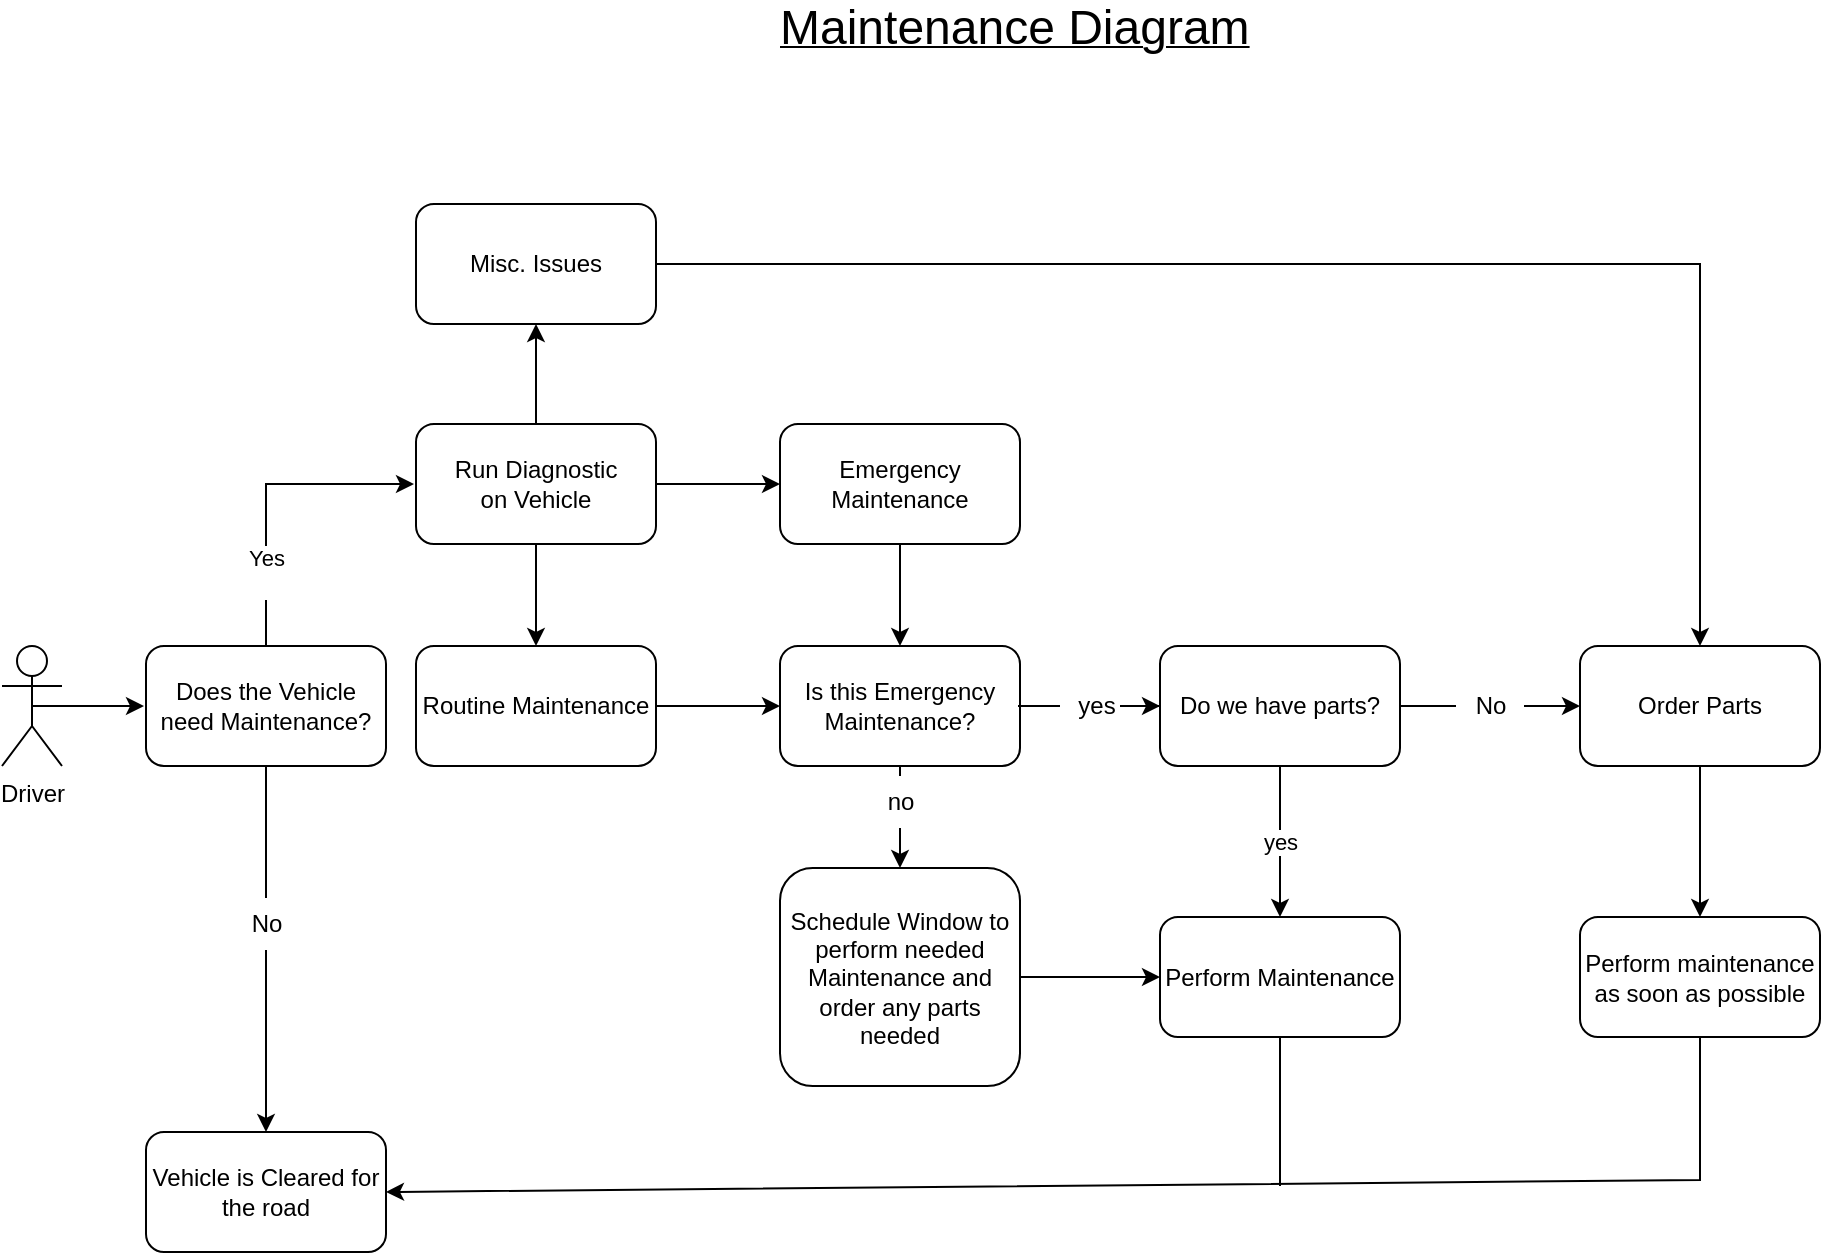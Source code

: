 <mxfile version="20.6.2" type="github" pages="4">
  <diagram id="TsaQheFwnJl8io0RjeQC" name="Page-1">
    <mxGraphModel dx="1308" dy="752" grid="0" gridSize="10" guides="1" tooltips="1" connect="1" arrows="1" fold="1" page="1" pageScale="1" pageWidth="1400" pageHeight="850" math="0" shadow="0">
      <root>
        <mxCell id="0" />
        <mxCell id="1" parent="0" />
        <mxCell id="l5XiNXf4ofkBIq88k6M6-1" value="Driver" style="shape=umlActor;verticalLabelPosition=bottom;verticalAlign=top;html=1;" vertex="1" parent="1">
          <mxGeometry x="30" y="395" width="30" height="60" as="geometry" />
        </mxCell>
        <mxCell id="l5XiNXf4ofkBIq88k6M6-2" value="" style="endArrow=classic;html=1;rounded=0;exitX=0.5;exitY=0.5;exitDx=0;exitDy=0;exitPerimeter=0;" edge="1" parent="1" source="l5XiNXf4ofkBIq88k6M6-1">
          <mxGeometry width="50" height="50" relative="1" as="geometry">
            <mxPoint x="546" y="405" as="sourcePoint" />
            <mxPoint x="101" y="425" as="targetPoint" />
          </mxGeometry>
        </mxCell>
        <mxCell id="l5XiNXf4ofkBIq88k6M6-124" style="edgeStyle=orthogonalEdgeStyle;rounded=0;orthogonalLoop=1;jettySize=auto;html=1;startArrow=none;" edge="1" parent="1" source="l5XiNXf4ofkBIq88k6M6-125" target="l5XiNXf4ofkBIq88k6M6-123">
          <mxGeometry relative="1" as="geometry" />
        </mxCell>
        <mxCell id="l5XiNXf4ofkBIq88k6M6-3" value="Does the Vehicle need Maintenance?" style="rounded=1;whiteSpace=wrap;html=1;" vertex="1" parent="1">
          <mxGeometry x="102" y="395" width="120" height="60" as="geometry" />
        </mxCell>
        <mxCell id="l5XiNXf4ofkBIq88k6M6-4" value="" style="endArrow=classic;html=1;rounded=0;exitX=0.5;exitY=0;exitDx=0;exitDy=0;" edge="1" parent="1" source="l5XiNXf4ofkBIq88k6M6-3">
          <mxGeometry relative="1" as="geometry">
            <mxPoint x="149" y="347" as="sourcePoint" />
            <mxPoint x="236" y="314" as="targetPoint" />
            <Array as="points">
              <mxPoint x="162" y="314" />
            </Array>
          </mxGeometry>
        </mxCell>
        <mxCell id="l5XiNXf4ofkBIq88k6M6-5" value="&lt;div&gt;Yes&lt;/div&gt;&lt;div&gt;&lt;br&gt;&lt;/div&gt;" style="edgeLabel;resizable=0;html=1;align=center;verticalAlign=middle;" connectable="0" vertex="1" parent="l5XiNXf4ofkBIq88k6M6-4">
          <mxGeometry relative="1" as="geometry">
            <mxPoint y="40" as="offset" />
          </mxGeometry>
        </mxCell>
        <mxCell id="l5XiNXf4ofkBIq88k6M6-84" style="edgeStyle=orthogonalEdgeStyle;rounded=0;orthogonalLoop=1;jettySize=auto;html=1;" edge="1" parent="1" source="l5XiNXf4ofkBIq88k6M6-82" target="l5XiNXf4ofkBIq88k6M6-83">
          <mxGeometry relative="1" as="geometry" />
        </mxCell>
        <mxCell id="l5XiNXf4ofkBIq88k6M6-86" style="edgeStyle=orthogonalEdgeStyle;rounded=0;orthogonalLoop=1;jettySize=auto;html=1;exitX=1;exitY=0.5;exitDx=0;exitDy=0;" edge="1" parent="1" source="l5XiNXf4ofkBIq88k6M6-82" target="l5XiNXf4ofkBIq88k6M6-85">
          <mxGeometry relative="1" as="geometry" />
        </mxCell>
        <mxCell id="l5XiNXf4ofkBIq88k6M6-143" style="edgeStyle=elbowEdgeStyle;rounded=0;orthogonalLoop=1;jettySize=auto;html=1;exitX=0.5;exitY=0;exitDx=0;exitDy=0;" edge="1" parent="1" source="l5XiNXf4ofkBIq88k6M6-82" target="l5XiNXf4ofkBIq88k6M6-142">
          <mxGeometry relative="1" as="geometry" />
        </mxCell>
        <mxCell id="l5XiNXf4ofkBIq88k6M6-82" value="&lt;div&gt;Run Diagnostic&lt;/div&gt;&lt;div&gt;on Vehicle&lt;br&gt;&lt;/div&gt;" style="rounded=1;whiteSpace=wrap;html=1;" vertex="1" parent="1">
          <mxGeometry x="237" y="284" width="120" height="60" as="geometry" />
        </mxCell>
        <mxCell id="l5XiNXf4ofkBIq88k6M6-95" style="edgeStyle=orthogonalEdgeStyle;rounded=0;orthogonalLoop=1;jettySize=auto;html=1;exitX=1;exitY=0.5;exitDx=0;exitDy=0;" edge="1" parent="1" source="l5XiNXf4ofkBIq88k6M6-83" target="l5XiNXf4ofkBIq88k6M6-94">
          <mxGeometry relative="1" as="geometry" />
        </mxCell>
        <mxCell id="l5XiNXf4ofkBIq88k6M6-83" value="Routine Maintenance" style="rounded=1;whiteSpace=wrap;html=1;" vertex="1" parent="1">
          <mxGeometry x="237" y="395" width="120" height="60" as="geometry" />
        </mxCell>
        <mxCell id="l5XiNXf4ofkBIq88k6M6-106" style="edgeStyle=orthogonalEdgeStyle;rounded=0;orthogonalLoop=1;jettySize=auto;html=1;exitX=0.5;exitY=1;exitDx=0;exitDy=0;entryX=0.5;entryY=0;entryDx=0;entryDy=0;" edge="1" parent="1" source="l5XiNXf4ofkBIq88k6M6-85" target="l5XiNXf4ofkBIq88k6M6-94">
          <mxGeometry relative="1" as="geometry" />
        </mxCell>
        <mxCell id="l5XiNXf4ofkBIq88k6M6-85" value="&lt;div&gt;Emergency &lt;br&gt;&lt;/div&gt;&lt;div&gt;Maintenance&lt;br&gt;&lt;/div&gt;" style="rounded=1;whiteSpace=wrap;html=1;" vertex="1" parent="1">
          <mxGeometry x="419" y="284" width="120" height="60" as="geometry" />
        </mxCell>
        <mxCell id="l5XiNXf4ofkBIq88k6M6-147" style="edgeStyle=elbowEdgeStyle;rounded=0;orthogonalLoop=1;jettySize=auto;elbow=vertical;html=1;exitX=0.5;exitY=1;exitDx=0;exitDy=0;startArrow=none;" edge="1" parent="1" source="l5XiNXf4ofkBIq88k6M6-148" target="l5XiNXf4ofkBIq88k6M6-146">
          <mxGeometry relative="1" as="geometry" />
        </mxCell>
        <mxCell id="l5XiNXf4ofkBIq88k6M6-94" value="Is this Emergency Maintenance?" style="rounded=1;whiteSpace=wrap;html=1;" vertex="1" parent="1">
          <mxGeometry x="419" y="395" width="120" height="60" as="geometry" />
        </mxCell>
        <mxCell id="l5XiNXf4ofkBIq88k6M6-110" value="" style="edgeStyle=orthogonalEdgeStyle;rounded=0;orthogonalLoop=1;jettySize=auto;html=1;" edge="1" parent="1" source="l5XiNXf4ofkBIq88k6M6-101" target="l5XiNXf4ofkBIq88k6M6-109">
          <mxGeometry relative="1" as="geometry" />
        </mxCell>
        <mxCell id="l5XiNXf4ofkBIq88k6M6-101" value="yes" style="text;html=1;align=center;verticalAlign=middle;resizable=0;points=[];autosize=1;strokeColor=none;fillColor=none;" vertex="1" parent="1">
          <mxGeometry x="558" y="412" width="37" height="26" as="geometry" />
        </mxCell>
        <mxCell id="l5XiNXf4ofkBIq88k6M6-102" value="" style="edgeStyle=orthogonalEdgeStyle;rounded=0;orthogonalLoop=1;jettySize=auto;html=1;exitX=1;exitY=0.5;exitDx=0;exitDy=0;endArrow=none;" edge="1" parent="1" source="l5XiNXf4ofkBIq88k6M6-94" target="l5XiNXf4ofkBIq88k6M6-101">
          <mxGeometry relative="1" as="geometry">
            <mxPoint x="539" y="425" as="sourcePoint" />
            <mxPoint x="620" y="425" as="targetPoint" />
          </mxGeometry>
        </mxCell>
        <mxCell id="l5XiNXf4ofkBIq88k6M6-114" style="edgeStyle=orthogonalEdgeStyle;rounded=0;orthogonalLoop=1;jettySize=auto;html=1;startArrow=none;" edge="1" parent="1" source="l5XiNXf4ofkBIq88k6M6-117" target="l5XiNXf4ofkBIq88k6M6-113">
          <mxGeometry relative="1" as="geometry" />
        </mxCell>
        <mxCell id="l5XiNXf4ofkBIq88k6M6-109" value="Do we have parts?" style="rounded=1;whiteSpace=wrap;html=1;" vertex="1" parent="1">
          <mxGeometry x="609" y="395" width="120" height="60" as="geometry" />
        </mxCell>
        <mxCell id="l5XiNXf4ofkBIq88k6M6-129" style="edgeStyle=orthogonalEdgeStyle;rounded=0;orthogonalLoop=1;jettySize=auto;html=1;" edge="1" parent="1" source="l5XiNXf4ofkBIq88k6M6-113" target="l5XiNXf4ofkBIq88k6M6-128">
          <mxGeometry relative="1" as="geometry" />
        </mxCell>
        <mxCell id="l5XiNXf4ofkBIq88k6M6-113" value="Order Parts" style="rounded=1;whiteSpace=wrap;html=1;" vertex="1" parent="1">
          <mxGeometry x="819" y="395" width="120" height="60" as="geometry" />
        </mxCell>
        <mxCell id="l5XiNXf4ofkBIq88k6M6-117" value="No" style="text;html=1;align=center;verticalAlign=middle;resizable=0;points=[];autosize=1;strokeColor=none;fillColor=none;" vertex="1" parent="1">
          <mxGeometry x="757" y="412" width="34" height="26" as="geometry" />
        </mxCell>
        <mxCell id="l5XiNXf4ofkBIq88k6M6-118" value="" style="edgeStyle=orthogonalEdgeStyle;rounded=0;orthogonalLoop=1;jettySize=auto;html=1;endArrow=none;" edge="1" parent="1" source="l5XiNXf4ofkBIq88k6M6-109" target="l5XiNXf4ofkBIq88k6M6-117">
          <mxGeometry relative="1" as="geometry">
            <mxPoint x="729" y="425" as="sourcePoint" />
            <mxPoint x="819" y="425" as="targetPoint" />
          </mxGeometry>
        </mxCell>
        <mxCell id="l5XiNXf4ofkBIq88k6M6-123" value="Vehicle is Cleared for the road" style="rounded=1;whiteSpace=wrap;html=1;" vertex="1" parent="1">
          <mxGeometry x="102" y="638" width="120" height="60" as="geometry" />
        </mxCell>
        <mxCell id="l5XiNXf4ofkBIq88k6M6-125" value="No" style="text;html=1;align=center;verticalAlign=middle;resizable=0;points=[];autosize=1;strokeColor=none;fillColor=none;" vertex="1" parent="1">
          <mxGeometry x="145" y="521" width="34" height="26" as="geometry" />
        </mxCell>
        <mxCell id="l5XiNXf4ofkBIq88k6M6-126" value="" style="edgeStyle=orthogonalEdgeStyle;rounded=0;orthogonalLoop=1;jettySize=auto;html=1;endArrow=none;" edge="1" parent="1" source="l5XiNXf4ofkBIq88k6M6-3" target="l5XiNXf4ofkBIq88k6M6-125">
          <mxGeometry relative="1" as="geometry">
            <mxPoint x="162" y="455" as="sourcePoint" />
            <mxPoint x="162" y="638" as="targetPoint" />
          </mxGeometry>
        </mxCell>
        <mxCell id="l5XiNXf4ofkBIq88k6M6-155" style="edgeStyle=none;rounded=0;orthogonalLoop=1;jettySize=auto;html=1;exitX=0.5;exitY=1;exitDx=0;exitDy=0;entryX=1;entryY=0.5;entryDx=0;entryDy=0;elbow=vertical;" edge="1" parent="1" source="l5XiNXf4ofkBIq88k6M6-128" target="l5XiNXf4ofkBIq88k6M6-123">
          <mxGeometry relative="1" as="geometry">
            <Array as="points">
              <mxPoint x="879" y="662" />
            </Array>
          </mxGeometry>
        </mxCell>
        <mxCell id="l5XiNXf4ofkBIq88k6M6-128" value="Perform maintenance as soon as possible" style="rounded=1;whiteSpace=wrap;html=1;" vertex="1" parent="1">
          <mxGeometry x="819" y="530.5" width="120" height="60" as="geometry" />
        </mxCell>
        <mxCell id="l5XiNXf4ofkBIq88k6M6-139" style="edgeStyle=elbowEdgeStyle;rounded=0;orthogonalLoop=1;jettySize=auto;html=1;exitX=1;exitY=0.5;exitDx=0;exitDy=0;" edge="1" parent="1">
          <mxGeometry relative="1" as="geometry">
            <mxPoint x="357" y="216" as="sourcePoint" />
            <mxPoint x="357" y="216" as="targetPoint" />
          </mxGeometry>
        </mxCell>
        <mxCell id="l5XiNXf4ofkBIq88k6M6-144" style="edgeStyle=elbowEdgeStyle;rounded=0;orthogonalLoop=1;jettySize=auto;elbow=vertical;html=1;exitX=1;exitY=0.5;exitDx=0;exitDy=0;entryX=0.5;entryY=0;entryDx=0;entryDy=0;" edge="1" parent="1" source="l5XiNXf4ofkBIq88k6M6-142" target="l5XiNXf4ofkBIq88k6M6-113">
          <mxGeometry relative="1" as="geometry">
            <Array as="points">
              <mxPoint x="614" y="204" />
            </Array>
          </mxGeometry>
        </mxCell>
        <mxCell id="l5XiNXf4ofkBIq88k6M6-142" value="Misc. Issues" style="rounded=1;whiteSpace=wrap;html=1;" vertex="1" parent="1">
          <mxGeometry x="237" y="174" width="120" height="60" as="geometry" />
        </mxCell>
        <mxCell id="l5XiNXf4ofkBIq88k6M6-159" style="edgeStyle=none;rounded=0;orthogonalLoop=1;jettySize=auto;html=1;exitX=1;exitY=0.5;exitDx=0;exitDy=0;entryX=0;entryY=0.5;entryDx=0;entryDy=0;elbow=vertical;" edge="1" parent="1" source="l5XiNXf4ofkBIq88k6M6-146" target="l5XiNXf4ofkBIq88k6M6-151">
          <mxGeometry relative="1" as="geometry" />
        </mxCell>
        <mxCell id="l5XiNXf4ofkBIq88k6M6-146" value="Schedule Window to perform needed Maintenance and order any parts needed" style="rounded=1;whiteSpace=wrap;html=1;" vertex="1" parent="1">
          <mxGeometry x="419" y="506" width="120" height="109" as="geometry" />
        </mxCell>
        <mxCell id="l5XiNXf4ofkBIq88k6M6-148" value="no" style="text;html=1;align=center;verticalAlign=middle;resizable=0;points=[];autosize=1;strokeColor=none;fillColor=none;" vertex="1" parent="1">
          <mxGeometry x="463" y="460" width="32" height="26" as="geometry" />
        </mxCell>
        <mxCell id="l5XiNXf4ofkBIq88k6M6-149" value="" style="edgeStyle=elbowEdgeStyle;rounded=0;orthogonalLoop=1;jettySize=auto;elbow=vertical;html=1;exitX=0.5;exitY=1;exitDx=0;exitDy=0;endArrow=none;" edge="1" parent="1" source="l5XiNXf4ofkBIq88k6M6-94" target="l5XiNXf4ofkBIq88k6M6-148">
          <mxGeometry relative="1" as="geometry">
            <mxPoint x="479" y="455" as="sourcePoint" />
            <mxPoint x="479" y="515" as="targetPoint" />
          </mxGeometry>
        </mxCell>
        <mxCell id="l5XiNXf4ofkBIq88k6M6-151" value="Perform Maintenance" style="rounded=1;whiteSpace=wrap;html=1;" vertex="1" parent="1">
          <mxGeometry x="609" y="530.5" width="120" height="60" as="geometry" />
        </mxCell>
        <mxCell id="l5XiNXf4ofkBIq88k6M6-158" value="" style="endArrow=none;html=1;rounded=0;elbow=vertical;exitX=0.5;exitY=1;exitDx=0;exitDy=0;" edge="1" parent="1" source="l5XiNXf4ofkBIq88k6M6-151">
          <mxGeometry width="50" height="50" relative="1" as="geometry">
            <mxPoint x="467" y="474" as="sourcePoint" />
            <mxPoint x="669" y="665" as="targetPoint" />
          </mxGeometry>
        </mxCell>
        <mxCell id="l5XiNXf4ofkBIq88k6M6-160" value="yes" style="endArrow=classic;html=1;rounded=0;elbow=vertical;exitX=0.5;exitY=1;exitDx=0;exitDy=0;entryX=0.5;entryY=0;entryDx=0;entryDy=0;" edge="1" parent="1" source="l5XiNXf4ofkBIq88k6M6-109" target="l5XiNXf4ofkBIq88k6M6-151">
          <mxGeometry relative="1" as="geometry">
            <mxPoint x="441" y="449" as="sourcePoint" />
            <mxPoint x="541" y="449" as="targetPoint" />
          </mxGeometry>
        </mxCell>
        <mxCell id="Xlkd8DCgawLNuCIT_Gkl-2" value="&lt;u&gt;&lt;font style=&quot;font-size: 24px;&quot; face=&quot;Helvetica&quot;&gt;Maintenance Diagram&lt;/font&gt;&lt;/u&gt;" style="text;html=1;strokeColor=none;fillColor=none;spacing=5;spacingTop=-20;whiteSpace=wrap;overflow=hidden;rounded=0;" vertex="1" parent="1">
          <mxGeometry x="413.5" y="82" width="326" height="120" as="geometry" />
        </mxCell>
      </root>
    </mxGraphModel>
  </diagram>
  <diagram id="VE_yrZYhdTG2sh2lcRNL" name="Page-2">
    <mxGraphModel dx="1308" dy="752" grid="0" gridSize="10" guides="1" tooltips="1" connect="1" arrows="1" fold="1" page="1" pageScale="1" pageWidth="1400" pageHeight="850" math="0" shadow="0">
      <root>
        <mxCell id="0" />
        <mxCell id="1" parent="0" />
        <mxCell id="F51UcJmiK3R3hDUBtmOs-1" value="Package Diagram" style="text;html=1;strokeColor=none;fillColor=none;spacing=5;spacingTop=-20;whiteSpace=wrap;overflow=hidden;rounded=0;fontFamily=Helvetica;fontSize=24;" vertex="1" parent="1">
          <mxGeometry x="455" y="36" width="295" height="120" as="geometry" />
        </mxCell>
        <mxCell id="F51UcJmiK3R3hDUBtmOs-3" value="&lt;div align=&quot;left&quot;&gt;&lt;font style=&quot;font-size: 12px;&quot;&gt;+Hire()&lt;/font&gt;&lt;/div&gt;&lt;div align=&quot;left&quot;&gt;&lt;font style=&quot;font-size: 12px;&quot;&gt;+Leave()&lt;/font&gt;&lt;/div&gt;&lt;div align=&quot;left&quot;&gt;&lt;font style=&quot;font-size: 12px;&quot;&gt;+Auth()&lt;/font&gt;&lt;/div&gt;&lt;div align=&quot;left&quot;&gt;&lt;font style=&quot;font-size: 12px;&quot;&gt;+Logout()&lt;br&gt;&lt;/font&gt;&lt;/div&gt;" style="shape=folder;fontStyle=1;spacingTop=10;tabWidth=100;tabHeight=19;tabPosition=left;html=1;fontFamily=Helvetica;fontSize=24;align=left;" vertex="1" parent="1">
          <mxGeometry x="67" y="184" width="279" height="179" as="geometry" />
        </mxCell>
        <mxCell id="F51UcJmiK3R3hDUBtmOs-4" value="Personnel" style="text;html=1;align=center;verticalAlign=middle;resizable=0;points=[];autosize=1;strokeColor=none;fillColor=none;fontSize=12;fontFamily=Helvetica;" vertex="1" parent="1">
          <mxGeometry x="67" y="182" width="75" height="26" as="geometry" />
        </mxCell>
        <mxCell id="F51UcJmiK3R3hDUBtmOs-20" style="edgeStyle=none;rounded=0;orthogonalLoop=1;jettySize=auto;html=1;exitX=0.75;exitY=1;exitDx=0;exitDy=0;exitPerimeter=0;entryX=0.737;entryY=0.099;entryDx=0;entryDy=0;entryPerimeter=0;fontFamily=Helvetica;fontSize=12;elbow=vertical;" edge="1" parent="1" source="F51UcJmiK3R3hDUBtmOs-5" target="F51UcJmiK3R3hDUBtmOs-17">
          <mxGeometry relative="1" as="geometry" />
        </mxCell>
        <mxCell id="F51UcJmiK3R3hDUBtmOs-5" value="&lt;div align=&quot;left&quot;&gt;+Assign()&lt;/div&gt;&lt;div align=&quot;left&quot;&gt;+Maintain()&lt;/div&gt;&lt;div align=&quot;left&quot;&gt;+Buy()&lt;/div&gt;&lt;div align=&quot;left&quot;&gt;+Sell()&lt;br&gt;&lt;/div&gt;" style="shape=folder;fontStyle=1;spacingTop=10;tabWidth=111;tabHeight=20;tabPosition=left;html=1;fontFamily=Helvetica;fontSize=12;align=left;" vertex="1" parent="1">
          <mxGeometry x="461" y="193" width="261" height="174" as="geometry" />
        </mxCell>
        <mxCell id="F51UcJmiK3R3hDUBtmOs-7" value="Vehicles" style="text;html=1;align=center;verticalAlign=middle;resizable=0;points=[];autosize=1;strokeColor=none;fillColor=none;fontSize=12;fontFamily=Helvetica;" vertex="1" parent="1">
          <mxGeometry x="461" y="191" width="64" height="26" as="geometry" />
        </mxCell>
        <mxCell id="F51UcJmiK3R3hDUBtmOs-8" value="&lt;div align=&quot;left&quot;&gt;+Assembly()&lt;/div&gt;" style="shape=folder;fontStyle=1;spacingTop=10;tabWidth=115;tabHeight=19;tabPosition=left;html=1;fontFamily=Helvetica;fontSize=12;align=left;" vertex="1" parent="1">
          <mxGeometry x="849" y="184" width="264" height="186" as="geometry" />
        </mxCell>
        <mxCell id="F51UcJmiK3R3hDUBtmOs-9" value="Parts" style="text;html=1;align=center;verticalAlign=middle;resizable=0;points=[];autosize=1;strokeColor=none;fillColor=none;fontSize=12;fontFamily=Helvetica;" vertex="1" parent="1">
          <mxGeometry x="849" y="182" width="47" height="26" as="geometry" />
        </mxCell>
        <mxCell id="F51UcJmiK3R3hDUBtmOs-10" value="" style="endArrow=block;dashed=1;endFill=0;endSize=12;html=1;rounded=0;fontFamily=Helvetica;fontSize=12;elbow=vertical;exitX=0;exitY=0;exitDx=279;exitDy=99;exitPerimeter=0;" edge="1" parent="1" source="F51UcJmiK3R3hDUBtmOs-3" target="F51UcJmiK3R3hDUBtmOs-5">
          <mxGeometry width="160" relative="1" as="geometry">
            <mxPoint x="547" y="385" as="sourcePoint" />
            <mxPoint x="707" y="385" as="targetPoint" />
          </mxGeometry>
        </mxCell>
        <mxCell id="F51UcJmiK3R3hDUBtmOs-13" value="" style="endArrow=block;dashed=1;endFill=0;endSize=12;html=1;rounded=0;fontFamily=Helvetica;fontSize=12;elbow=vertical;exitX=0;exitY=0;exitDx=261;exitDy=97;exitPerimeter=0;" edge="1" parent="1" source="F51UcJmiK3R3hDUBtmOs-5">
          <mxGeometry width="160" relative="1" as="geometry">
            <mxPoint x="734" y="291.41" as="sourcePoint" />
            <mxPoint x="849" y="290.005" as="targetPoint" />
          </mxGeometry>
        </mxCell>
        <mxCell id="F51UcJmiK3R3hDUBtmOs-14" value="" style="endArrow=block;dashed=1;endFill=0;endSize=12;html=1;rounded=0;fontFamily=Helvetica;fontSize=12;elbow=vertical;exitX=0.75;exitY=1;exitDx=0;exitDy=0;exitPerimeter=0;" edge="1" parent="1" source="F51UcJmiK3R3hDUBtmOs-3">
          <mxGeometry width="160" relative="1" as="geometry">
            <mxPoint x="548" y="384" as="sourcePoint" />
            <mxPoint x="276" y="457" as="targetPoint" />
          </mxGeometry>
        </mxCell>
        <mxCell id="F51UcJmiK3R3hDUBtmOs-21" style="edgeStyle=none;rounded=0;orthogonalLoop=1;jettySize=auto;html=1;exitX=0;exitY=0;exitDx=279;exitDy=96.5;exitPerimeter=0;entryX=0;entryY=0;entryDx=0;entryDy=96.5;entryPerimeter=0;fontFamily=Helvetica;fontSize=12;elbow=vertical;" edge="1" parent="1" source="F51UcJmiK3R3hDUBtmOs-15" target="F51UcJmiK3R3hDUBtmOs-17">
          <mxGeometry relative="1" as="geometry" />
        </mxCell>
        <mxCell id="F51UcJmiK3R3hDUBtmOs-15" value="&lt;div align=&quot;left&quot;&gt;+AddContract()&lt;/div&gt;&lt;div align=&quot;left&quot;&gt;+DeleteContract()&lt;br&gt;&lt;/div&gt;" style="shape=folder;fontStyle=1;spacingTop=10;tabWidth=105;tabHeight=24;tabPosition=left;html=1;fontFamily=Helvetica;fontSize=12;align=left;" vertex="1" parent="1">
          <mxGeometry x="67" y="433" width="279" height="169" as="geometry" />
        </mxCell>
        <mxCell id="F51UcJmiK3R3hDUBtmOs-16" value="Partners" style="text;html=1;align=center;verticalAlign=middle;resizable=0;points=[];autosize=1;strokeColor=none;fillColor=none;fontSize=12;fontFamily=Helvetica;" vertex="1" parent="1">
          <mxGeometry x="67" y="433" width="65" height="26" as="geometry" />
        </mxCell>
        <mxCell id="F51UcJmiK3R3hDUBtmOs-22" style="edgeStyle=none;rounded=0;orthogonalLoop=1;jettySize=auto;html=1;exitX=0;exitY=0;exitDx=266;exitDy=96.5;exitPerimeter=0;entryX=0.5;entryY=1;entryDx=0;entryDy=0;entryPerimeter=0;fontFamily=Helvetica;fontSize=12;elbow=vertical;" edge="1" parent="1" source="F51UcJmiK3R3hDUBtmOs-17" target="F51UcJmiK3R3hDUBtmOs-8">
          <mxGeometry relative="1" as="geometry">
            <Array as="points">
              <mxPoint x="984" y="530" />
            </Array>
          </mxGeometry>
        </mxCell>
        <mxCell id="F51UcJmiK3R3hDUBtmOs-17" value="&lt;div align=&quot;left&quot;&gt;+Start()&lt;/div&gt;&lt;div align=&quot;left&quot;&gt;+Finish()&lt;/div&gt;&lt;div align=&quot;left&quot;&gt;+Supply()&lt;br&gt;&lt;/div&gt;" style="shape=folder;fontStyle=1;spacingTop=10;tabWidth=96;tabHeight=21;tabPosition=left;html=1;fontFamily=Helvetica;fontSize=12;align=left;" vertex="1" parent="1">
          <mxGeometry x="461" y="433" width="266" height="172" as="geometry" />
        </mxCell>
        <mxCell id="F51UcJmiK3R3hDUBtmOs-18" value="Maintenance " style="text;html=1;align=center;verticalAlign=middle;resizable=0;points=[];autosize=1;strokeColor=none;fillColor=none;fontSize=12;fontFamily=Helvetica;" vertex="1" parent="1">
          <mxGeometry x="455" y="430" width="88" height="26" as="geometry" />
        </mxCell>
      </root>
    </mxGraphModel>
  </diagram>
  <diagram id="mONgbkU4GQHEkbA06c3P" name="Page-3">
    <mxGraphModel dx="1744" dy="1003" grid="0" gridSize="10" guides="1" tooltips="1" connect="1" arrows="1" fold="1" page="1" pageScale="1" pageWidth="1400" pageHeight="850" math="0" shadow="0">
      <root>
        <mxCell id="0" />
        <mxCell id="1" parent="0" />
        <mxCell id="gwe77qWm-yAQWlvDXSFV-1" value="&amp;lt;&amp;lt;load balancer&amp;gt;&amp;gt;" style="verticalAlign=top;align=left;spacingTop=8;spacingLeft=2;spacingRight=12;shape=cube;size=10;direction=south;fontStyle=4;html=1;fontFamily=Helvetica;fontSize=12;" vertex="1" parent="1">
          <mxGeometry x="18" y="365" width="180" height="120" as="geometry" />
        </mxCell>
        <mxCell id="gwe77qWm-yAQWlvDXSFV-2" value="&amp;lt;&amp;lt;application server&amp;gt;&amp;gt;" style="verticalAlign=top;align=left;spacingTop=8;spacingLeft=2;spacingRight=12;shape=cube;size=10;direction=south;fontStyle=4;html=1;fontFamily=Helvetica;fontSize=12;" vertex="1" parent="1">
          <mxGeometry x="317" y="47" width="263" height="150" as="geometry" />
        </mxCell>
        <mxCell id="gwe77qWm-yAQWlvDXSFV-3" value="Application" style="shape=module;align=left;spacingLeft=20;align=center;verticalAlign=middle;fontFamily=Helvetica;fontSize=12;fontStyle=1" vertex="1" parent="1">
          <mxGeometry x="352.5" y="96" width="192" height="70" as="geometry" />
        </mxCell>
        <mxCell id="gwe77qWm-yAQWlvDXSFV-4" value="" style="endArrow=classic;html=1;rounded=0;fontFamily=Helvetica;fontSize=12;elbow=vertical;entryX=0;entryY=0;entryDx=80;entryDy=263;entryPerimeter=0;" edge="1" parent="1" target="gwe77qWm-yAQWlvDXSFV-2">
          <mxGeometry relative="1" as="geometry">
            <mxPoint x="198" y="420" as="sourcePoint" />
            <mxPoint x="276" y="88" as="targetPoint" />
            <Array as="points">
              <mxPoint x="272" y="420" />
              <mxPoint x="272" y="127" />
            </Array>
          </mxGeometry>
        </mxCell>
        <mxCell id="gwe77qWm-yAQWlvDXSFV-5" value="50% of Traffic" style="edgeLabel;resizable=0;html=1;align=center;verticalAlign=middle;fontFamily=Helvetica;fontSize=12;" connectable="0" vertex="1" parent="gwe77qWm-yAQWlvDXSFV-4">
          <mxGeometry relative="1" as="geometry">
            <mxPoint x="1" y="-11" as="offset" />
          </mxGeometry>
        </mxCell>
        <mxCell id="gwe77qWm-yAQWlvDXSFV-6" value="" style="endArrow=classic;html=1;rounded=0;fontFamily=Helvetica;fontSize=12;elbow=vertical;exitX=0;exitY=0;exitDx=55;exitDy=0;exitPerimeter=0;entryX=0;entryY=0;entryDx=80;entryDy=263;entryPerimeter=0;" edge="1" parent="1" source="gwe77qWm-yAQWlvDXSFV-1" target="gwe77qWm-yAQWlvDXSFV-9">
          <mxGeometry relative="1" as="geometry">
            <mxPoint x="510" y="410" as="sourcePoint" />
            <mxPoint x="295" y="656" as="targetPoint" />
            <Array as="points">
              <mxPoint x="273" y="420" />
              <mxPoint x="271" y="646" />
            </Array>
          </mxGeometry>
        </mxCell>
        <mxCell id="gwe77qWm-yAQWlvDXSFV-7" value="50% of Traffic" style="edgeLabel;resizable=0;html=1;align=center;verticalAlign=middle;fontFamily=Helvetica;fontSize=12;" connectable="0" vertex="1" parent="gwe77qWm-yAQWlvDXSFV-6">
          <mxGeometry relative="1" as="geometry" />
        </mxCell>
        <mxCell id="gwe77qWm-yAQWlvDXSFV-9" value="&amp;lt;&amp;lt;application server&amp;gt;&amp;gt;" style="verticalAlign=top;align=left;spacingTop=8;spacingLeft=2;spacingRight=12;shape=cube;size=10;direction=south;fontStyle=4;html=1;fontFamily=Helvetica;fontSize=12;" vertex="1" parent="1">
          <mxGeometry x="299" y="566" width="263" height="150" as="geometry" />
        </mxCell>
        <mxCell id="gwe77qWm-yAQWlvDXSFV-10" value="" style="endArrow=classic;html=1;rounded=0;fontFamily=Helvetica;fontSize=12;elbow=vertical;entryX=0;entryY=0;entryDx=55;entryDy=0;entryPerimeter=0;" edge="1" parent="1" target="gwe77qWm-yAQWlvDXSFV-1">
          <mxGeometry width="50" height="50" relative="1" as="geometry">
            <mxPoint x="272" y="419" as="sourcePoint" />
            <mxPoint x="567" y="385" as="targetPoint" />
          </mxGeometry>
        </mxCell>
        <mxCell id="gwe77qWm-yAQWlvDXSFV-11" value="Application" style="shape=module;align=left;spacingLeft=20;align=center;verticalAlign=middle;fontFamily=Helvetica;fontSize=12;fontStyle=1" vertex="1" parent="1">
          <mxGeometry x="330" y="614" width="192" height="70" as="geometry" />
        </mxCell>
        <mxCell id="gwe77qWm-yAQWlvDXSFV-12" value="" style="endArrow=classic;html=1;rounded=0;fontFamily=Helvetica;fontSize=12;elbow=vertical;exitX=0;exitY=0;exitDx=150;exitDy=136.5;exitPerimeter=0;entryX=0;entryY=0;entryDx=0;entryDy=127.5;entryPerimeter=0;" edge="1" parent="1" source="gwe77qWm-yAQWlvDXSFV-2" target="gwe77qWm-yAQWlvDXSFV-14">
          <mxGeometry relative="1" as="geometry">
            <mxPoint x="499" y="428" as="sourcePoint" />
            <mxPoint x="444" y="235" as="targetPoint" />
          </mxGeometry>
        </mxCell>
        <mxCell id="gwe77qWm-yAQWlvDXSFV-13" value="&lt;div&gt;Cache&lt;/div&gt;" style="edgeLabel;resizable=0;html=1;align=center;verticalAlign=middle;fontFamily=Helvetica;fontSize=12;" connectable="0" vertex="1" parent="gwe77qWm-yAQWlvDXSFV-12">
          <mxGeometry relative="1" as="geometry" />
        </mxCell>
        <mxCell id="gwe77qWm-yAQWlvDXSFV-14" value="&lt;div align=&quot;center&quot;&gt;&amp;lt;&amp;lt;cache cluster&amp;gt;&amp;gt;&lt;br&gt;&lt;/div&gt;" style="verticalAlign=top;align=center;spacingTop=8;spacingLeft=2;spacingRight=12;shape=cube;size=10;direction=south;fontStyle=4;html=1;fontFamily=Helvetica;fontSize=12;" vertex="1" parent="1">
          <mxGeometry x="307" y="328" width="265" height="141" as="geometry" />
        </mxCell>
        <mxCell id="gwe77qWm-yAQWlvDXSFV-28" value="" style="swimlane;fontStyle=1;align=center;verticalAlign=top;childLayout=stackLayout;horizontal=1;startSize=26;horizontalStack=0;resizeParent=1;resizeParentMax=0;resizeLast=0;collapsible=1;marginBottom=0;fontFamily=Helvetica;fontSize=12;" vertex="1" parent="1">
          <mxGeometry x="362" y="365" width="160" height="86" as="geometry">
            <mxRectangle x="358" y="367" width="50" height="44" as="alternateBounds" />
          </mxGeometry>
        </mxCell>
        <mxCell id="gwe77qWm-yAQWlvDXSFV-29" value="Cache1" style="text;strokeColor=none;fillColor=none;align=left;verticalAlign=top;spacingLeft=4;spacingRight=4;overflow=hidden;rotatable=0;points=[[0,0.5],[1,0.5]];portConstraint=eastwest;fontFamily=Helvetica;fontSize=12;" vertex="1" parent="gwe77qWm-yAQWlvDXSFV-28">
          <mxGeometry y="26" width="160" height="26" as="geometry" />
        </mxCell>
        <mxCell id="gwe77qWm-yAQWlvDXSFV-30" value="" style="line;strokeWidth=1;fillColor=none;align=left;verticalAlign=middle;spacingTop=-1;spacingLeft=3;spacingRight=3;rotatable=0;labelPosition=right;points=[];portConstraint=eastwest;strokeColor=inherit;fontFamily=Helvetica;fontSize=12;" vertex="1" parent="gwe77qWm-yAQWlvDXSFV-28">
          <mxGeometry y="52" width="160" height="8" as="geometry" />
        </mxCell>
        <mxCell id="gwe77qWm-yAQWlvDXSFV-31" value="Cache2" style="text;strokeColor=none;fillColor=none;align=left;verticalAlign=top;spacingLeft=4;spacingRight=4;overflow=hidden;rotatable=0;points=[[0,0.5],[1,0.5]];portConstraint=eastwest;fontFamily=Helvetica;fontSize=12;" vertex="1" parent="gwe77qWm-yAQWlvDXSFV-28">
          <mxGeometry y="60" width="160" height="26" as="geometry" />
        </mxCell>
        <mxCell id="gwe77qWm-yAQWlvDXSFV-33" value="" style="endArrow=classic;html=1;rounded=0;fontFamily=Helvetica;fontSize=12;elbow=vertical;exitX=0;exitY=0;exitDx=141;exitDy=137.5;exitPerimeter=0;entryX=0;entryY=0;entryDx=0;entryDy=126.5;entryPerimeter=0;" edge="1" parent="1" source="gwe77qWm-yAQWlvDXSFV-14" target="gwe77qWm-yAQWlvDXSFV-9">
          <mxGeometry relative="1" as="geometry">
            <mxPoint x="362" y="428" as="sourcePoint" />
            <mxPoint x="462" y="428" as="targetPoint" />
          </mxGeometry>
        </mxCell>
        <mxCell id="gwe77qWm-yAQWlvDXSFV-34" value="Cache" style="edgeLabel;resizable=0;html=1;align=center;verticalAlign=middle;fontFamily=Helvetica;fontSize=12;" connectable="0" vertex="1" parent="gwe77qWm-yAQWlvDXSFV-33">
          <mxGeometry relative="1" as="geometry" />
        </mxCell>
        <mxCell id="gwe77qWm-yAQWlvDXSFV-35" value="" style="endArrow=classic;html=1;rounded=0;fontFamily=Helvetica;fontSize=12;elbow=vertical;exitX=0;exitY=0;exitDx=70;exitDy=0;exitPerimeter=0;" edge="1" parent="1" source="gwe77qWm-yAQWlvDXSFV-9">
          <mxGeometry relative="1" as="geometry">
            <mxPoint x="362" y="428" as="sourcePoint" />
            <mxPoint x="704" y="400" as="targetPoint" />
            <Array as="points">
              <mxPoint x="704" y="638" />
            </Array>
          </mxGeometry>
        </mxCell>
        <mxCell id="gwe77qWm-yAQWlvDXSFV-36" value="Not Cached Data" style="edgeLabel;resizable=0;html=1;align=center;verticalAlign=middle;fontFamily=Helvetica;fontSize=12;" connectable="0" vertex="1" parent="gwe77qWm-yAQWlvDXSFV-35">
          <mxGeometry relative="1" as="geometry">
            <mxPoint x="-1" y="-63" as="offset" />
          </mxGeometry>
        </mxCell>
        <mxCell id="gwe77qWm-yAQWlvDXSFV-37" value="" style="endArrow=classic;html=1;rounded=0;fontFamily=Helvetica;fontSize=12;elbow=vertical;exitX=0;exitY=0;exitDx=70;exitDy=0;exitPerimeter=0;" edge="1" parent="1" source="gwe77qWm-yAQWlvDXSFV-2">
          <mxGeometry relative="1" as="geometry">
            <mxPoint x="362" y="428" as="sourcePoint" />
            <mxPoint x="704" y="409" as="targetPoint" />
            <Array as="points">
              <mxPoint x="704" y="117" />
            </Array>
          </mxGeometry>
        </mxCell>
        <mxCell id="gwe77qWm-yAQWlvDXSFV-38" value="Not Cached Data" style="edgeLabel;resizable=0;html=1;align=center;verticalAlign=middle;fontFamily=Helvetica;fontSize=12;" connectable="0" vertex="1" parent="gwe77qWm-yAQWlvDXSFV-37">
          <mxGeometry relative="1" as="geometry" />
        </mxCell>
        <mxCell id="gwe77qWm-yAQWlvDXSFV-39" value="" style="endArrow=classic;html=1;rounded=0;fontFamily=Helvetica;fontSize=12;elbow=vertical;" edge="1" parent="1">
          <mxGeometry width="50" height="50" relative="1" as="geometry">
            <mxPoint x="704" y="404" as="sourcePoint" />
            <mxPoint x="784" y="404" as="targetPoint" />
          </mxGeometry>
        </mxCell>
        <mxCell id="gwe77qWm-yAQWlvDXSFV-40" value="&amp;lt;&amp;lt;Database Cluster&amp;gt;&amp;gt;" style="verticalAlign=top;align=left;spacingTop=8;spacingLeft=2;spacingRight=12;shape=cube;size=10;direction=south;fontStyle=4;html=1;fontFamily=Helvetica;fontSize=12;" vertex="1" parent="1">
          <mxGeometry x="789" y="211" width="180" height="350" as="geometry" />
        </mxCell>
        <mxCell id="gwe77qWm-yAQWlvDXSFV-41" value="" style="strokeWidth=2;html=1;shape=mxgraph.flowchart.database;whiteSpace=wrap;fontFamily=Helvetica;fontSize=12;" vertex="1" parent="1">
          <mxGeometry x="825" y="266" width="106" height="60" as="geometry" />
        </mxCell>
        <mxCell id="gwe77qWm-yAQWlvDXSFV-42" value="SQL DB Primary" style="text;html=1;align=center;verticalAlign=middle;resizable=0;points=[];autosize=1;strokeColor=none;fillColor=none;fontSize=12;fontFamily=Helvetica;" vertex="1" parent="1">
          <mxGeometry x="825.5" y="289" width="107" height="26" as="geometry" />
        </mxCell>
        <mxCell id="gwe77qWm-yAQWlvDXSFV-43" value="" style="strokeWidth=2;html=1;shape=mxgraph.flowchart.database;whiteSpace=wrap;fontFamily=Helvetica;fontSize=12;" vertex="1" parent="1">
          <mxGeometry x="825" y="371" width="106" height="60" as="geometry" />
        </mxCell>
        <mxCell id="gwe77qWm-yAQWlvDXSFV-44" value="" style="strokeWidth=2;html=1;shape=mxgraph.flowchart.database;whiteSpace=wrap;fontFamily=Helvetica;fontSize=12;" vertex="1" parent="1">
          <mxGeometry x="826" y="472" width="106" height="60" as="geometry" />
        </mxCell>
        <mxCell id="gwe77qWm-yAQWlvDXSFV-45" value="SQL DB Primary" style="text;html=1;align=center;verticalAlign=middle;resizable=0;points=[];autosize=1;strokeColor=none;fillColor=none;fontSize=12;fontFamily=Helvetica;" vertex="1" parent="1">
          <mxGeometry x="824" y="395" width="107" height="26" as="geometry" />
        </mxCell>
        <mxCell id="gwe77qWm-yAQWlvDXSFV-46" value="SQL DB Primary" style="text;html=1;align=center;verticalAlign=middle;resizable=0;points=[];autosize=1;strokeColor=none;fillColor=none;fontSize=12;fontFamily=Helvetica;" vertex="1" parent="1">
          <mxGeometry x="825" y="495" width="107" height="26" as="geometry" />
        </mxCell>
        <mxCell id="gwe77qWm-yAQWlvDXSFV-47" value="&lt;font style=&quot;font-size: 24px;&quot;&gt;Enterprise Deployment Diagram&lt;/font&gt;" style="text;html=1;strokeColor=none;fillColor=none;spacing=5;spacingTop=-20;whiteSpace=wrap;overflow=hidden;rounded=0;fontFamily=Helvetica;fontSize=12;verticalAlign=middle;align=center;fontStyle=5" vertex="1" parent="1">
          <mxGeometry x="846" y="16" width="459" height="120" as="geometry" />
        </mxCell>
      </root>
    </mxGraphModel>
  </diagram>
  <diagram id="OLBocbF6-AHIL_UhcFVm" name="Page-4">
    <mxGraphModel dx="1074" dy="752" grid="0" gridSize="10" guides="1" tooltips="1" connect="1" arrows="1" fold="1" page="1" pageScale="1" pageWidth="1400" pageHeight="850" math="0" shadow="0">
      <root>
        <mxCell id="0" />
        <mxCell id="1" parent="0" />
        <mxCell id="29AVDus0gOSs0s5G5PlQ-1" value="CarBrand" style="swimlane;fontStyle=1;align=center;verticalAlign=top;childLayout=stackLayout;horizontal=1;startSize=26;horizontalStack=0;resizeParent=1;resizeParentMax=0;resizeLast=0;collapsible=1;marginBottom=0;fontFamily=Helvetica;fontSize=12;" vertex="1" parent="1">
          <mxGeometry x="21" y="30" width="215" height="78" as="geometry" />
        </mxCell>
        <mxCell id="29AVDus0gOSs0s5G5PlQ-2" value="+name&#xa;+logo&#xa;" style="text;strokeColor=none;fillColor=none;align=left;verticalAlign=top;spacingLeft=4;spacingRight=4;overflow=hidden;rotatable=0;points=[[0,0.5],[1,0.5]];portConstraint=eastwest;fontFamily=Helvetica;fontSize=12;" vertex="1" parent="29AVDus0gOSs0s5G5PlQ-1">
          <mxGeometry y="26" width="215" height="44" as="geometry" />
        </mxCell>
        <mxCell id="29AVDus0gOSs0s5G5PlQ-3" value="" style="line;strokeWidth=1;fillColor=none;align=left;verticalAlign=middle;spacingTop=-1;spacingLeft=3;spacingRight=3;rotatable=0;labelPosition=right;points=[];portConstraint=eastwest;strokeColor=inherit;fontFamily=Helvetica;fontSize=24;" vertex="1" parent="29AVDus0gOSs0s5G5PlQ-1">
          <mxGeometry y="70" width="215" height="8" as="geometry" />
        </mxCell>
        <mxCell id="29AVDus0gOSs0s5G5PlQ-5" value="" style="endArrow=none;html=1;rounded=0;fontFamily=Helvetica;fontSize=12;elbow=vertical;exitX=1;exitY=0.5;exitDx=0;exitDy=0;" edge="1" parent="1" source="29AVDus0gOSs0s5G5PlQ-2">
          <mxGeometry width="50" height="50" relative="1" as="geometry">
            <mxPoint x="508" y="395" as="sourcePoint" />
            <mxPoint x="310" y="78" as="targetPoint" />
          </mxGeometry>
        </mxCell>
        <mxCell id="29AVDus0gOSs0s5G5PlQ-6" value="CarModel" style="swimlane;fontStyle=1;align=center;verticalAlign=top;childLayout=stackLayout;horizontal=1;startSize=26;horizontalStack=0;resizeParent=1;resizeParentMax=0;resizeLast=0;collapsible=1;marginBottom=0;fontFamily=Helvetica;fontSize=12;" vertex="1" parent="1">
          <mxGeometry x="312" y="32" width="160" height="108" as="geometry" />
        </mxCell>
        <mxCell id="29AVDus0gOSs0s5G5PlQ-7" value="+id&#xa;+name&#xa;+productionFacility&#xa;+carBrand&#xa;" style="text;strokeColor=none;fillColor=none;align=left;verticalAlign=top;spacingLeft=4;spacingRight=4;overflow=hidden;rotatable=0;points=[[0,0.5],[1,0.5]];portConstraint=eastwest;fontFamily=Helvetica;fontSize=12;" vertex="1" parent="29AVDus0gOSs0s5G5PlQ-6">
          <mxGeometry y="26" width="160" height="74" as="geometry" />
        </mxCell>
        <mxCell id="29AVDus0gOSs0s5G5PlQ-8" value="" style="line;strokeWidth=1;fillColor=none;align=left;verticalAlign=middle;spacingTop=-1;spacingLeft=3;spacingRight=3;rotatable=0;labelPosition=right;points=[];portConstraint=eastwest;strokeColor=inherit;fontFamily=Helvetica;fontSize=12;" vertex="1" parent="29AVDus0gOSs0s5G5PlQ-6">
          <mxGeometry y="100" width="160" height="8" as="geometry" />
        </mxCell>
        <mxCell id="29AVDus0gOSs0s5G5PlQ-10" value="" style="endArrow=none;html=1;rounded=0;fontFamily=Helvetica;fontSize=12;elbow=vertical;exitX=0;exitY=1;exitDx=0;exitDy=0;entryX=0.5;entryY=0;entryDx=0;entryDy=0;" edge="1" parent="1" source="29AVDus0gOSs0s5G5PlQ-6" target="29AVDus0gOSs0s5G5PlQ-11">
          <mxGeometry width="50" height="50" relative="1" as="geometry">
            <mxPoint x="508" y="395" as="sourcePoint" />
            <mxPoint x="131" y="140" as="targetPoint" />
            <Array as="points">
              <mxPoint x="119" y="142" />
            </Array>
          </mxGeometry>
        </mxCell>
        <mxCell id="29AVDus0gOSs0s5G5PlQ-11" value="ProductionFacility" style="swimlane;fontStyle=1;align=center;verticalAlign=top;childLayout=stackLayout;horizontal=1;startSize=26;horizontalStack=0;resizeParent=1;resizeParentMax=0;resizeLast=0;collapsible=1;marginBottom=0;fontFamily=Helvetica;fontSize=12;" vertex="1" parent="1">
          <mxGeometry x="39" y="165" width="160" height="60" as="geometry" />
        </mxCell>
        <mxCell id="29AVDus0gOSs0s5G5PlQ-12" value="+name" style="text;strokeColor=none;fillColor=none;align=left;verticalAlign=top;spacingLeft=4;spacingRight=4;overflow=hidden;rotatable=0;points=[[0,0.5],[1,0.5]];portConstraint=eastwest;fontFamily=Helvetica;fontSize=12;" vertex="1" parent="29AVDus0gOSs0s5G5PlQ-11">
          <mxGeometry y="26" width="160" height="26" as="geometry" />
        </mxCell>
        <mxCell id="29AVDus0gOSs0s5G5PlQ-13" value="" style="line;strokeWidth=1;fillColor=none;align=left;verticalAlign=middle;spacingTop=-1;spacingLeft=3;spacingRight=3;rotatable=0;labelPosition=right;points=[];portConstraint=eastwest;strokeColor=inherit;fontFamily=Helvetica;fontSize=12;" vertex="1" parent="29AVDus0gOSs0s5G5PlQ-11">
          <mxGeometry y="52" width="160" height="8" as="geometry" />
        </mxCell>
        <mxCell id="29AVDus0gOSs0s5G5PlQ-15" value="Vehicle" style="swimlane;fontStyle=1;align=center;verticalAlign=top;childLayout=stackLayout;horizontal=1;startSize=26;horizontalStack=0;resizeParent=1;resizeParentMax=0;resizeLast=0;collapsible=1;marginBottom=0;fontFamily=Helvetica;fontSize=12;" vertex="1" parent="1">
          <mxGeometry x="312" y="165" width="160" height="122" as="geometry" />
        </mxCell>
        <mxCell id="29AVDus0gOSs0s5G5PlQ-16" value="+plateNumber:string&#xa;+engineNumber:string&#xa;+carModel&#xa;+dealer&#xa;+technician&#xa;" style="text;strokeColor=none;fillColor=none;align=left;verticalAlign=top;spacingLeft=4;spacingRight=4;overflow=hidden;rotatable=0;points=[[0,0.5],[1,0.5]];portConstraint=eastwest;fontFamily=Helvetica;fontSize=12;" vertex="1" parent="29AVDus0gOSs0s5G5PlQ-15">
          <mxGeometry y="26" width="160" height="88" as="geometry" />
        </mxCell>
        <mxCell id="29AVDus0gOSs0s5G5PlQ-17" value="" style="line;strokeWidth=1;fillColor=none;align=left;verticalAlign=middle;spacingTop=-1;spacingLeft=3;spacingRight=3;rotatable=0;labelPosition=right;points=[];portConstraint=eastwest;strokeColor=inherit;fontFamily=Helvetica;fontSize=12;" vertex="1" parent="29AVDus0gOSs0s5G5PlQ-15">
          <mxGeometry y="114" width="160" height="8" as="geometry" />
        </mxCell>
        <mxCell id="29AVDus0gOSs0s5G5PlQ-19" value="" style="endArrow=none;html=1;rounded=0;fontFamily=Helvetica;fontSize=12;elbow=vertical;exitX=0.5;exitY=1;exitDx=0;exitDy=0;entryX=0.5;entryY=0;entryDx=0;entryDy=0;" edge="1" parent="1" source="29AVDus0gOSs0s5G5PlQ-6" target="29AVDus0gOSs0s5G5PlQ-15">
          <mxGeometry width="50" height="50" relative="1" as="geometry">
            <mxPoint x="508" y="395" as="sourcePoint" />
            <mxPoint x="558" y="345" as="targetPoint" />
          </mxGeometry>
        </mxCell>
        <mxCell id="29AVDus0gOSs0s5G5PlQ-20" value="Dealer" style="swimlane;fontStyle=1;align=center;verticalAlign=top;childLayout=stackLayout;horizontal=1;startSize=26;horizontalStack=0;resizeParent=1;resizeParentMax=0;resizeLast=0;collapsible=1;marginBottom=0;fontFamily=Helvetica;fontSize=12;" vertex="1" parent="1">
          <mxGeometry x="39" y="333" width="160" height="60" as="geometry" />
        </mxCell>
        <mxCell id="29AVDus0gOSs0s5G5PlQ-21" value="+name" style="text;strokeColor=none;fillColor=none;align=left;verticalAlign=top;spacingLeft=4;spacingRight=4;overflow=hidden;rotatable=0;points=[[0,0.5],[1,0.5]];portConstraint=eastwest;fontFamily=Helvetica;fontSize=12;" vertex="1" parent="29AVDus0gOSs0s5G5PlQ-20">
          <mxGeometry y="26" width="160" height="26" as="geometry" />
        </mxCell>
        <mxCell id="29AVDus0gOSs0s5G5PlQ-22" value="" style="line;strokeWidth=1;fillColor=none;align=left;verticalAlign=middle;spacingTop=-1;spacingLeft=3;spacingRight=3;rotatable=0;labelPosition=right;points=[];portConstraint=eastwest;strokeColor=inherit;fontFamily=Helvetica;fontSize=12;" vertex="1" parent="29AVDus0gOSs0s5G5PlQ-20">
          <mxGeometry y="52" width="160" height="8" as="geometry" />
        </mxCell>
        <mxCell id="29AVDus0gOSs0s5G5PlQ-24" value="" style="endArrow=none;html=1;rounded=0;fontFamily=Helvetica;fontSize=12;elbow=vertical;exitX=0;exitY=1;exitDx=0;exitDy=0;entryX=0.5;entryY=0;entryDx=0;entryDy=0;" edge="1" parent="1" source="29AVDus0gOSs0s5G5PlQ-15" target="29AVDus0gOSs0s5G5PlQ-20">
          <mxGeometry width="50" height="50" relative="1" as="geometry">
            <mxPoint x="508" y="395" as="sourcePoint" />
            <mxPoint x="307" y="348" as="targetPoint" />
            <Array as="points">
              <mxPoint x="119" y="290" />
            </Array>
          </mxGeometry>
        </mxCell>
        <mxCell id="29AVDus0gOSs0s5G5PlQ-25" value="Technician" style="swimlane;fontStyle=1;align=center;verticalAlign=top;childLayout=stackLayout;horizontal=1;startSize=26;horizontalStack=0;resizeParent=1;resizeParentMax=0;resizeLast=0;collapsible=1;marginBottom=0;fontFamily=Helvetica;fontSize=12;" vertex="1" parent="1">
          <mxGeometry x="312" y="314" width="160" height="157" as="geometry" />
        </mxCell>
        <mxCell id="29AVDus0gOSs0s5G5PlQ-26" value="+login&#xa;+password&#xa;+role&#xa;+firstName&#xa;+secondName&#xa;+lastName&#xa;&#xa;&#xa;" style="text;strokeColor=none;fillColor=none;align=left;verticalAlign=top;spacingLeft=4;spacingRight=4;overflow=hidden;rotatable=0;points=[[0,0.5],[1,0.5]];portConstraint=eastwest;fontFamily=Helvetica;fontSize=12;" vertex="1" parent="29AVDus0gOSs0s5G5PlQ-25">
          <mxGeometry y="26" width="160" height="97" as="geometry" />
        </mxCell>
        <mxCell id="29AVDus0gOSs0s5G5PlQ-27" value="" style="line;strokeWidth=1;fillColor=none;align=left;verticalAlign=middle;spacingTop=-1;spacingLeft=3;spacingRight=3;rotatable=0;labelPosition=right;points=[];portConstraint=eastwest;strokeColor=inherit;fontFamily=Helvetica;fontSize=12;" vertex="1" parent="29AVDus0gOSs0s5G5PlQ-25">
          <mxGeometry y="123" width="160" height="8" as="geometry" />
        </mxCell>
        <mxCell id="29AVDus0gOSs0s5G5PlQ-28" value="+auth()" style="text;strokeColor=none;fillColor=none;align=left;verticalAlign=top;spacingLeft=4;spacingRight=4;overflow=hidden;rotatable=0;points=[[0,0.5],[1,0.5]];portConstraint=eastwest;fontFamily=Helvetica;fontSize=12;" vertex="1" parent="29AVDus0gOSs0s5G5PlQ-25">
          <mxGeometry y="131" width="160" height="26" as="geometry" />
        </mxCell>
        <mxCell id="29AVDus0gOSs0s5G5PlQ-29" value="" style="endArrow=none;html=1;rounded=0;fontFamily=Helvetica;fontSize=12;elbow=vertical;exitX=0.5;exitY=1;exitDx=0;exitDy=0;entryX=0.5;entryY=0;entryDx=0;entryDy=0;" edge="1" parent="1" source="29AVDus0gOSs0s5G5PlQ-15" target="29AVDus0gOSs0s5G5PlQ-25">
          <mxGeometry width="50" height="50" relative="1" as="geometry">
            <mxPoint x="509" y="396" as="sourcePoint" />
            <mxPoint x="559" y="346" as="targetPoint" />
          </mxGeometry>
        </mxCell>
        <mxCell id="29AVDus0gOSs0s5G5PlQ-30" value="Role" style="swimlane;fontStyle=1;align=center;verticalAlign=top;childLayout=stackLayout;horizontal=1;startSize=26;horizontalStack=0;resizeParent=1;resizeParentMax=0;resizeLast=0;collapsible=1;marginBottom=0;fontFamily=Helvetica;fontSize=12;" vertex="1" parent="1">
          <mxGeometry x="309" y="506" width="160" height="60" as="geometry" />
        </mxCell>
        <mxCell id="29AVDus0gOSs0s5G5PlQ-31" value="+name" style="text;strokeColor=none;fillColor=none;align=left;verticalAlign=top;spacingLeft=4;spacingRight=4;overflow=hidden;rotatable=0;points=[[0,0.5],[1,0.5]];portConstraint=eastwest;fontFamily=Helvetica;fontSize=12;" vertex="1" parent="29AVDus0gOSs0s5G5PlQ-30">
          <mxGeometry y="26" width="160" height="26" as="geometry" />
        </mxCell>
        <mxCell id="29AVDus0gOSs0s5G5PlQ-32" value="" style="line;strokeWidth=1;fillColor=none;align=left;verticalAlign=middle;spacingTop=-1;spacingLeft=3;spacingRight=3;rotatable=0;labelPosition=right;points=[];portConstraint=eastwest;strokeColor=inherit;fontFamily=Helvetica;fontSize=12;" vertex="1" parent="29AVDus0gOSs0s5G5PlQ-30">
          <mxGeometry y="52" width="160" height="8" as="geometry" />
        </mxCell>
        <mxCell id="29AVDus0gOSs0s5G5PlQ-34" value="" style="endArrow=none;html=1;rounded=0;fontFamily=Helvetica;fontSize=12;elbow=vertical;exitX=0.5;exitY=0;exitDx=0;exitDy=0;entryX=0.481;entryY=1.077;entryDx=0;entryDy=0;entryPerimeter=0;" edge="1" parent="1" source="29AVDus0gOSs0s5G5PlQ-30" target="29AVDus0gOSs0s5G5PlQ-28">
          <mxGeometry width="50" height="50" relative="1" as="geometry">
            <mxPoint x="509" y="394" as="sourcePoint" />
            <mxPoint x="559" y="346" as="targetPoint" />
          </mxGeometry>
        </mxCell>
        <mxCell id="29AVDus0gOSs0s5G5PlQ-35" value="" style="endArrow=none;html=1;rounded=0;fontFamily=Helvetica;fontSize=12;elbow=vertical;exitX=1;exitY=0.5;exitDx=0;exitDy=0;" edge="1" parent="1" source="29AVDus0gOSs0s5G5PlQ-16">
          <mxGeometry width="50" height="50" relative="1" as="geometry">
            <mxPoint x="509" y="396" as="sourcePoint" />
            <mxPoint x="537" y="235" as="targetPoint" />
          </mxGeometry>
        </mxCell>
        <mxCell id="29AVDus0gOSs0s5G5PlQ-36" value="Maintenance " style="swimlane;fontStyle=1;align=center;verticalAlign=top;childLayout=stackLayout;horizontal=1;startSize=26;horizontalStack=0;resizeParent=1;resizeParentMax=0;resizeLast=0;collapsible=1;marginBottom=0;fontFamily=Helvetica;fontSize=12;" vertex="1" parent="1">
          <mxGeometry x="538" y="161" width="160" height="141" as="geometry" />
        </mxCell>
        <mxCell id="29AVDus0gOSs0s5G5PlQ-37" value="+id&#xa;+name&#xa;+maintenance&#xa;+services: Service[*]&#xa;+serviceCenter&#xa;+total&#xa;+term&#xa;&#xa;" style="text;strokeColor=none;fillColor=none;align=left;verticalAlign=top;spacingLeft=4;spacingRight=4;overflow=hidden;rotatable=0;points=[[0,0.5],[1,0.5]];portConstraint=eastwest;fontFamily=Helvetica;fontSize=12;" vertex="1" parent="29AVDus0gOSs0s5G5PlQ-36">
          <mxGeometry y="26" width="160" height="107" as="geometry" />
        </mxCell>
        <mxCell id="29AVDus0gOSs0s5G5PlQ-38" value="" style="line;strokeWidth=1;fillColor=none;align=left;verticalAlign=middle;spacingTop=-1;spacingLeft=3;spacingRight=3;rotatable=0;labelPosition=right;points=[];portConstraint=eastwest;strokeColor=inherit;fontFamily=Helvetica;fontSize=12;" vertex="1" parent="29AVDus0gOSs0s5G5PlQ-36">
          <mxGeometry y="133" width="160" height="8" as="geometry" />
        </mxCell>
        <mxCell id="29AVDus0gOSs0s5G5PlQ-40" value="MaintenanceType" style="swimlane;fontStyle=1;align=center;verticalAlign=top;childLayout=stackLayout;horizontal=1;startSize=26;horizontalStack=0;resizeParent=1;resizeParentMax=0;resizeLast=0;collapsible=1;marginBottom=0;fontFamily=Helvetica;fontSize=12;" vertex="1" parent="1">
          <mxGeometry x="538" y="35" width="160" height="60" as="geometry" />
        </mxCell>
        <mxCell id="29AVDus0gOSs0s5G5PlQ-41" value="+name" style="text;strokeColor=none;fillColor=none;align=left;verticalAlign=top;spacingLeft=4;spacingRight=4;overflow=hidden;rotatable=0;points=[[0,0.5],[1,0.5]];portConstraint=eastwest;fontFamily=Helvetica;fontSize=12;" vertex="1" parent="29AVDus0gOSs0s5G5PlQ-40">
          <mxGeometry y="26" width="160" height="26" as="geometry" />
        </mxCell>
        <mxCell id="29AVDus0gOSs0s5G5PlQ-42" value="" style="line;strokeWidth=1;fillColor=none;align=left;verticalAlign=middle;spacingTop=-1;spacingLeft=3;spacingRight=3;rotatable=0;labelPosition=right;points=[];portConstraint=eastwest;strokeColor=inherit;fontFamily=Helvetica;fontSize=12;" vertex="1" parent="29AVDus0gOSs0s5G5PlQ-40">
          <mxGeometry y="52" width="160" height="8" as="geometry" />
        </mxCell>
        <mxCell id="29AVDus0gOSs0s5G5PlQ-44" value="" style="endArrow=none;html=1;rounded=0;fontFamily=Helvetica;fontSize=12;elbow=vertical;entryX=0.5;entryY=1;entryDx=0;entryDy=0;exitX=0.5;exitY=0;exitDx=0;exitDy=0;" edge="1" parent="1" source="29AVDus0gOSs0s5G5PlQ-36" target="29AVDus0gOSs0s5G5PlQ-40">
          <mxGeometry width="50" height="50" relative="1" as="geometry">
            <mxPoint x="509" y="396" as="sourcePoint" />
            <mxPoint x="559" y="346" as="targetPoint" />
          </mxGeometry>
        </mxCell>
        <mxCell id="29AVDus0gOSs0s5G5PlQ-45" value="ServiceCenter" style="swimlane;fontStyle=1;align=center;verticalAlign=top;childLayout=stackLayout;horizontal=1;startSize=26;horizontalStack=0;resizeParent=1;resizeParentMax=0;resizeLast=0;collapsible=1;marginBottom=0;fontFamily=Helvetica;fontSize=12;" vertex="1" parent="1">
          <mxGeometry x="937" y="124" width="160" height="60" as="geometry" />
        </mxCell>
        <mxCell id="29AVDus0gOSs0s5G5PlQ-46" value="+name" style="text;strokeColor=none;fillColor=none;align=left;verticalAlign=top;spacingLeft=4;spacingRight=4;overflow=hidden;rotatable=0;points=[[0,0.5],[1,0.5]];portConstraint=eastwest;fontFamily=Helvetica;fontSize=12;" vertex="1" parent="29AVDus0gOSs0s5G5PlQ-45">
          <mxGeometry y="26" width="160" height="26" as="geometry" />
        </mxCell>
        <mxCell id="29AVDus0gOSs0s5G5PlQ-47" value="" style="line;strokeWidth=1;fillColor=none;align=left;verticalAlign=middle;spacingTop=-1;spacingLeft=3;spacingRight=3;rotatable=0;labelPosition=right;points=[];portConstraint=eastwest;strokeColor=inherit;fontFamily=Helvetica;fontSize=12;" vertex="1" parent="29AVDus0gOSs0s5G5PlQ-45">
          <mxGeometry y="52" width="160" height="8" as="geometry" />
        </mxCell>
        <mxCell id="29AVDus0gOSs0s5G5PlQ-49" value="" style="endArrow=none;html=1;rounded=0;fontFamily=Helvetica;fontSize=12;elbow=vertical;entryX=0;entryY=0.5;entryDx=0;entryDy=0;exitX=1;exitY=0;exitDx=0;exitDy=0;" edge="1" parent="1" source="29AVDus0gOSs0s5G5PlQ-36" target="29AVDus0gOSs0s5G5PlQ-46">
          <mxGeometry width="50" height="50" relative="1" as="geometry">
            <mxPoint x="509" y="396" as="sourcePoint" />
            <mxPoint x="559" y="346" as="targetPoint" />
          </mxGeometry>
        </mxCell>
        <mxCell id="29AVDus0gOSs0s5G5PlQ-50" value="Service" style="swimlane;fontStyle=1;align=center;verticalAlign=top;childLayout=stackLayout;horizontal=1;startSize=26;horizontalStack=0;resizeParent=1;resizeParentMax=0;resizeLast=0;collapsible=1;marginBottom=0;fontFamily=Helvetica;fontSize=12;" vertex="1" parent="1">
          <mxGeometry x="937" y="210" width="160" height="106" as="geometry" />
        </mxCell>
        <mxCell id="29AVDus0gOSs0s5G5PlQ-51" value="+id&#xa;+description&#xa;+serviceCenter&#xa;+price&#xa;" style="text;strokeColor=none;fillColor=none;align=left;verticalAlign=top;spacingLeft=4;spacingRight=4;overflow=hidden;rotatable=0;points=[[0,0.5],[1,0.5]];portConstraint=eastwest;fontFamily=Helvetica;fontSize=12;" vertex="1" parent="29AVDus0gOSs0s5G5PlQ-50">
          <mxGeometry y="26" width="160" height="72" as="geometry" />
        </mxCell>
        <mxCell id="29AVDus0gOSs0s5G5PlQ-52" value="" style="line;strokeWidth=1;fillColor=none;align=left;verticalAlign=middle;spacingTop=-1;spacingLeft=3;spacingRight=3;rotatable=0;labelPosition=right;points=[];portConstraint=eastwest;strokeColor=inherit;fontFamily=Helvetica;fontSize=12;" vertex="1" parent="29AVDus0gOSs0s5G5PlQ-50">
          <mxGeometry y="98" width="160" height="8" as="geometry" />
        </mxCell>
        <mxCell id="29AVDus0gOSs0s5G5PlQ-54" value="" style="endArrow=none;html=1;rounded=0;fontFamily=Helvetica;fontSize=12;elbow=vertical;entryX=0.5;entryY=1;entryDx=0;entryDy=0;exitX=0.5;exitY=0;exitDx=0;exitDy=0;" edge="1" parent="1" source="29AVDus0gOSs0s5G5PlQ-50" target="29AVDus0gOSs0s5G5PlQ-45">
          <mxGeometry width="50" height="50" relative="1" as="geometry">
            <mxPoint x="509" y="396" as="sourcePoint" />
            <mxPoint x="559" y="346" as="targetPoint" />
          </mxGeometry>
        </mxCell>
        <mxCell id="29AVDus0gOSs0s5G5PlQ-60" value="ServiceList" style="swimlane;fontStyle=1;align=center;verticalAlign=top;childLayout=stackLayout;horizontal=1;startSize=26;horizontalStack=0;resizeParent=1;resizeParentMax=0;resizeLast=0;collapsible=1;marginBottom=0;fontFamily=Helvetica;fontSize=12;" vertex="1" parent="1">
          <mxGeometry x="738" y="210" width="160" height="129" as="geometry" />
        </mxCell>
        <mxCell id="29AVDus0gOSs0s5G5PlQ-61" value="+id&#xa;+service&#xa;+maintenance&#xa;+term&#xa;+parts&#xa;maintenanceParts[*]&#xa;" style="text;strokeColor=none;fillColor=none;align=left;verticalAlign=top;spacingLeft=4;spacingRight=4;overflow=hidden;rotatable=0;points=[[0,0.5],[1,0.5]];portConstraint=eastwest;fontFamily=Helvetica;fontSize=12;" vertex="1" parent="29AVDus0gOSs0s5G5PlQ-60">
          <mxGeometry y="26" width="160" height="95" as="geometry" />
        </mxCell>
        <mxCell id="29AVDus0gOSs0s5G5PlQ-62" value="" style="line;strokeWidth=1;fillColor=none;align=left;verticalAlign=middle;spacingTop=-1;spacingLeft=3;spacingRight=3;rotatable=0;labelPosition=right;points=[];portConstraint=eastwest;strokeColor=inherit;fontFamily=Helvetica;fontSize=12;" vertex="1" parent="29AVDus0gOSs0s5G5PlQ-60">
          <mxGeometry y="121" width="160" height="8" as="geometry" />
        </mxCell>
        <mxCell id="29AVDus0gOSs0s5G5PlQ-64" value="" style="endArrow=none;html=1;rounded=0;fontFamily=Helvetica;fontSize=12;elbow=vertical;exitX=0;exitY=0.5;exitDx=0;exitDy=0;entryX=1;entryY=0.5;entryDx=0;entryDy=0;" edge="1" parent="1" source="29AVDus0gOSs0s5G5PlQ-51" target="29AVDus0gOSs0s5G5PlQ-60">
          <mxGeometry width="50" height="50" relative="1" as="geometry">
            <mxPoint x="739" y="389" as="sourcePoint" />
            <mxPoint x="789" y="339" as="targetPoint" />
          </mxGeometry>
        </mxCell>
        <mxCell id="29AVDus0gOSs0s5G5PlQ-65" value="" style="endArrow=none;html=1;rounded=0;fontFamily=Helvetica;fontSize=12;elbow=vertical;exitX=0;exitY=0.5;exitDx=0;exitDy=0;" edge="1" parent="1" source="29AVDus0gOSs0s5G5PlQ-61" target="29AVDus0gOSs0s5G5PlQ-37">
          <mxGeometry width="50" height="50" relative="1" as="geometry">
            <mxPoint x="739" y="389" as="sourcePoint" />
            <mxPoint x="789" y="339" as="targetPoint" />
          </mxGeometry>
        </mxCell>
        <mxCell id="29AVDus0gOSs0s5G5PlQ-66" value="MaintenanceParts" style="swimlane;fontStyle=1;align=center;verticalAlign=top;childLayout=stackLayout;horizontal=1;startSize=26;horizontalStack=0;resizeParent=1;resizeParentMax=0;resizeLast=0;collapsible=1;marginBottom=0;fontFamily=Helvetica;fontSize=12;" vertex="1" parent="1">
          <mxGeometry x="738" y="377" width="160" height="92" as="geometry" />
        </mxCell>
        <mxCell id="29AVDus0gOSs0s5G5PlQ-67" value="+id&#xa;+serviceList&#xa;+part&#xa;" style="text;strokeColor=none;fillColor=none;align=left;verticalAlign=top;spacingLeft=4;spacingRight=4;overflow=hidden;rotatable=0;points=[[0,0.5],[1,0.5]];portConstraint=eastwest;fontFamily=Helvetica;fontSize=12;" vertex="1" parent="29AVDus0gOSs0s5G5PlQ-66">
          <mxGeometry y="26" width="160" height="58" as="geometry" />
        </mxCell>
        <mxCell id="29AVDus0gOSs0s5G5PlQ-68" value="" style="line;strokeWidth=1;fillColor=none;align=left;verticalAlign=middle;spacingTop=-1;spacingLeft=3;spacingRight=3;rotatable=0;labelPosition=right;points=[];portConstraint=eastwest;strokeColor=inherit;fontFamily=Helvetica;fontSize=12;" vertex="1" parent="29AVDus0gOSs0s5G5PlQ-66">
          <mxGeometry y="84" width="160" height="8" as="geometry" />
        </mxCell>
        <mxCell id="29AVDus0gOSs0s5G5PlQ-70" value="Parts" style="swimlane;fontStyle=1;align=center;verticalAlign=top;childLayout=stackLayout;horizontal=1;startSize=26;horizontalStack=0;resizeParent=1;resizeParentMax=0;resizeLast=0;collapsible=1;marginBottom=0;fontFamily=Helvetica;fontSize=12;" vertex="1" parent="1">
          <mxGeometry x="540" y="377" width="160" height="138" as="geometry" />
        </mxCell>
        <mxCell id="29AVDus0gOSs0s5G5PlQ-71" value="+id&#xa;+name&#xa;+assembly&#xa;+vendor&#xa;" style="text;strokeColor=none;fillColor=none;align=left;verticalAlign=top;spacingLeft=4;spacingRight=4;overflow=hidden;rotatable=0;points=[[0,0.5],[1,0.5]];portConstraint=eastwest;fontFamily=Helvetica;fontSize=12;" vertex="1" parent="29AVDus0gOSs0s5G5PlQ-70">
          <mxGeometry y="26" width="160" height="78" as="geometry" />
        </mxCell>
        <mxCell id="29AVDus0gOSs0s5G5PlQ-72" value="" style="line;strokeWidth=1;fillColor=none;align=left;verticalAlign=middle;spacingTop=-1;spacingLeft=3;spacingRight=3;rotatable=0;labelPosition=right;points=[];portConstraint=eastwest;strokeColor=inherit;fontFamily=Helvetica;fontSize=12;" vertex="1" parent="29AVDus0gOSs0s5G5PlQ-70">
          <mxGeometry y="104" width="160" height="8" as="geometry" />
        </mxCell>
        <mxCell id="29AVDus0gOSs0s5G5PlQ-73" value="+isAssembly()" style="text;strokeColor=none;fillColor=none;align=left;verticalAlign=top;spacingLeft=4;spacingRight=4;overflow=hidden;rotatable=0;points=[[0,0.5],[1,0.5]];portConstraint=eastwest;fontFamily=Helvetica;fontSize=12;" vertex="1" parent="29AVDus0gOSs0s5G5PlQ-70">
          <mxGeometry y="112" width="160" height="26" as="geometry" />
        </mxCell>
        <mxCell id="29AVDus0gOSs0s5G5PlQ-74" value="" style="endArrow=none;html=1;rounded=0;fontFamily=Helvetica;fontSize=12;elbow=vertical;exitX=1.006;exitY=0.013;exitDx=0;exitDy=0;entryX=0;entryY=0.5;entryDx=0;entryDy=0;exitPerimeter=0;" edge="1" parent="1" source="29AVDus0gOSs0s5G5PlQ-71" target="29AVDus0gOSs0s5G5PlQ-67">
          <mxGeometry width="50" height="50" relative="1" as="geometry">
            <mxPoint x="739" y="389" as="sourcePoint" />
            <mxPoint x="789" y="339" as="targetPoint" />
          </mxGeometry>
        </mxCell>
        <mxCell id="29AVDus0gOSs0s5G5PlQ-75" value="" style="endArrow=none;html=1;rounded=0;fontFamily=Helvetica;fontSize=12;elbow=vertical;exitX=0.5;exitY=0;exitDx=0;exitDy=0;entryX=0.5;entryY=1;entryDx=0;entryDy=0;" edge="1" parent="1" source="29AVDus0gOSs0s5G5PlQ-66" target="29AVDus0gOSs0s5G5PlQ-60">
          <mxGeometry width="50" height="50" relative="1" as="geometry">
            <mxPoint x="739" y="389" as="sourcePoint" />
            <mxPoint x="789" y="339" as="targetPoint" />
          </mxGeometry>
        </mxCell>
        <mxCell id="29AVDus0gOSs0s5G5PlQ-76" value="Vendor" style="swimlane;fontStyle=1;align=center;verticalAlign=top;childLayout=stackLayout;horizontal=1;startSize=26;horizontalStack=0;resizeParent=1;resizeParentMax=0;resizeLast=0;collapsible=1;marginBottom=0;fontFamily=Helvetica;fontSize=12;" vertex="1" parent="1">
          <mxGeometry x="540" y="551" width="160" height="64" as="geometry" />
        </mxCell>
        <mxCell id="29AVDus0gOSs0s5G5PlQ-77" value="+name" style="text;strokeColor=none;fillColor=none;align=left;verticalAlign=top;spacingLeft=4;spacingRight=4;overflow=hidden;rotatable=0;points=[[0,0.5],[1,0.5]];portConstraint=eastwest;fontFamily=Helvetica;fontSize=12;" vertex="1" parent="29AVDus0gOSs0s5G5PlQ-76">
          <mxGeometry y="26" width="160" height="30" as="geometry" />
        </mxCell>
        <mxCell id="29AVDus0gOSs0s5G5PlQ-78" value="" style="line;strokeWidth=1;fillColor=none;align=left;verticalAlign=middle;spacingTop=-1;spacingLeft=3;spacingRight=3;rotatable=0;labelPosition=right;points=[];portConstraint=eastwest;strokeColor=inherit;fontFamily=Helvetica;fontSize=12;" vertex="1" parent="29AVDus0gOSs0s5G5PlQ-76">
          <mxGeometry y="56" width="160" height="8" as="geometry" />
        </mxCell>
        <mxCell id="29AVDus0gOSs0s5G5PlQ-80" value="" style="endArrow=none;html=1;rounded=0;fontFamily=Helvetica;fontSize=12;elbow=vertical;entryX=0.5;entryY=1;entryDx=0;entryDy=0;exitX=0.5;exitY=0;exitDx=0;exitDy=0;" edge="1" parent="1" source="29AVDus0gOSs0s5G5PlQ-76" target="29AVDus0gOSs0s5G5PlQ-70">
          <mxGeometry width="50" height="50" relative="1" as="geometry">
            <mxPoint x="860" y="739" as="sourcePoint" />
            <mxPoint x="910" y="689" as="targetPoint" />
          </mxGeometry>
        </mxCell>
        <mxCell id="29AVDus0gOSs0s5G5PlQ-81" value="Assembly" style="swimlane;fontStyle=1;align=center;verticalAlign=top;childLayout=stackLayout;horizontal=1;startSize=26;horizontalStack=0;resizeParent=1;resizeParentMax=0;resizeLast=0;collapsible=1;marginBottom=0;fontFamily=Helvetica;fontSize=12;" vertex="1" parent="1">
          <mxGeometry x="761" y="556" width="160" height="92" as="geometry" />
        </mxCell>
        <mxCell id="29AVDus0gOSs0s5G5PlQ-82" value="+id&#xa;+assembly&#xa;+part&#xa;" style="text;strokeColor=none;fillColor=none;align=left;verticalAlign=top;spacingLeft=4;spacingRight=4;overflow=hidden;rotatable=0;points=[[0,0.5],[1,0.5]];portConstraint=eastwest;fontFamily=Helvetica;fontSize=12;" vertex="1" parent="29AVDus0gOSs0s5G5PlQ-81">
          <mxGeometry y="26" width="160" height="58" as="geometry" />
        </mxCell>
        <mxCell id="29AVDus0gOSs0s5G5PlQ-83" value="" style="line;strokeWidth=1;fillColor=none;align=left;verticalAlign=middle;spacingTop=-1;spacingLeft=3;spacingRight=3;rotatable=0;labelPosition=right;points=[];portConstraint=eastwest;strokeColor=inherit;fontFamily=Helvetica;fontSize=12;" vertex="1" parent="29AVDus0gOSs0s5G5PlQ-81">
          <mxGeometry y="84" width="160" height="8" as="geometry" />
        </mxCell>
        <mxCell id="29AVDus0gOSs0s5G5PlQ-85" value="" style="endArrow=none;html=1;rounded=0;fontFamily=Helvetica;fontSize=12;elbow=vertical;entryX=1;entryY=0.5;entryDx=0;entryDy=0;exitX=0.013;exitY=0.466;exitDx=0;exitDy=0;exitPerimeter=0;" edge="1" parent="1" source="29AVDus0gOSs0s5G5PlQ-82" target="29AVDus0gOSs0s5G5PlQ-70">
          <mxGeometry width="50" height="50" relative="1" as="geometry">
            <mxPoint x="758" y="609" as="sourcePoint" />
            <mxPoint x="712" y="595" as="targetPoint" />
            <Array as="points">
              <mxPoint x="730" y="609" />
              <mxPoint x="727" y="446" />
            </Array>
          </mxGeometry>
        </mxCell>
        <mxCell id="29AVDus0gOSs0s5G5PlQ-86" value="1" style="text;html=1;align=center;verticalAlign=middle;resizable=0;points=[];autosize=1;strokeColor=none;fillColor=none;fontSize=12;fontFamily=Helvetica;" vertex="1" parent="1">
          <mxGeometry x="227" y="71" width="25" height="26" as="geometry" />
        </mxCell>
        <mxCell id="29AVDus0gOSs0s5G5PlQ-87" value="&lt;div&gt;1&lt;/div&gt;&lt;div&gt;&lt;br&gt;&lt;/div&gt;" style="text;html=1;align=center;verticalAlign=middle;resizable=0;points=[];autosize=1;strokeColor=none;fillColor=none;fontSize=12;fontFamily=Helvetica;" vertex="1" parent="1">
          <mxGeometry x="372" y="133.5" width="25" height="41" as="geometry" />
        </mxCell>
        <mxCell id="29AVDus0gOSs0s5G5PlQ-88" value="&lt;div&gt;1&lt;/div&gt;&lt;div&gt;&lt;br&gt;&lt;/div&gt;" style="text;html=1;align=center;verticalAlign=middle;resizable=0;points=[];autosize=1;strokeColor=none;fillColor=none;fontSize=12;fontFamily=Helvetica;" vertex="1" parent="1">
          <mxGeometry x="384" y="145" width="25" height="41" as="geometry" />
        </mxCell>
        <mxCell id="29AVDus0gOSs0s5G5PlQ-89" value="&lt;div&gt;1&lt;/div&gt;&lt;div&gt;&lt;br&gt;&lt;/div&gt;" style="text;html=1;align=center;verticalAlign=middle;resizable=0;points=[];autosize=1;strokeColor=none;fillColor=none;fontSize=12;fontFamily=Helvetica;" vertex="1" parent="1">
          <mxGeometry x="598" y="89" width="25" height="41" as="geometry" />
        </mxCell>
        <mxCell id="29AVDus0gOSs0s5G5PlQ-90" value="*" style="text;html=1;align=center;verticalAlign=middle;resizable=0;points=[];autosize=1;strokeColor=none;fillColor=none;fontSize=12;fontFamily=Helvetica;" vertex="1" parent="1">
          <mxGeometry x="543" y="140" width="160" height="26" as="geometry" />
        </mxCell>
      </root>
    </mxGraphModel>
  </diagram>
</mxfile>
